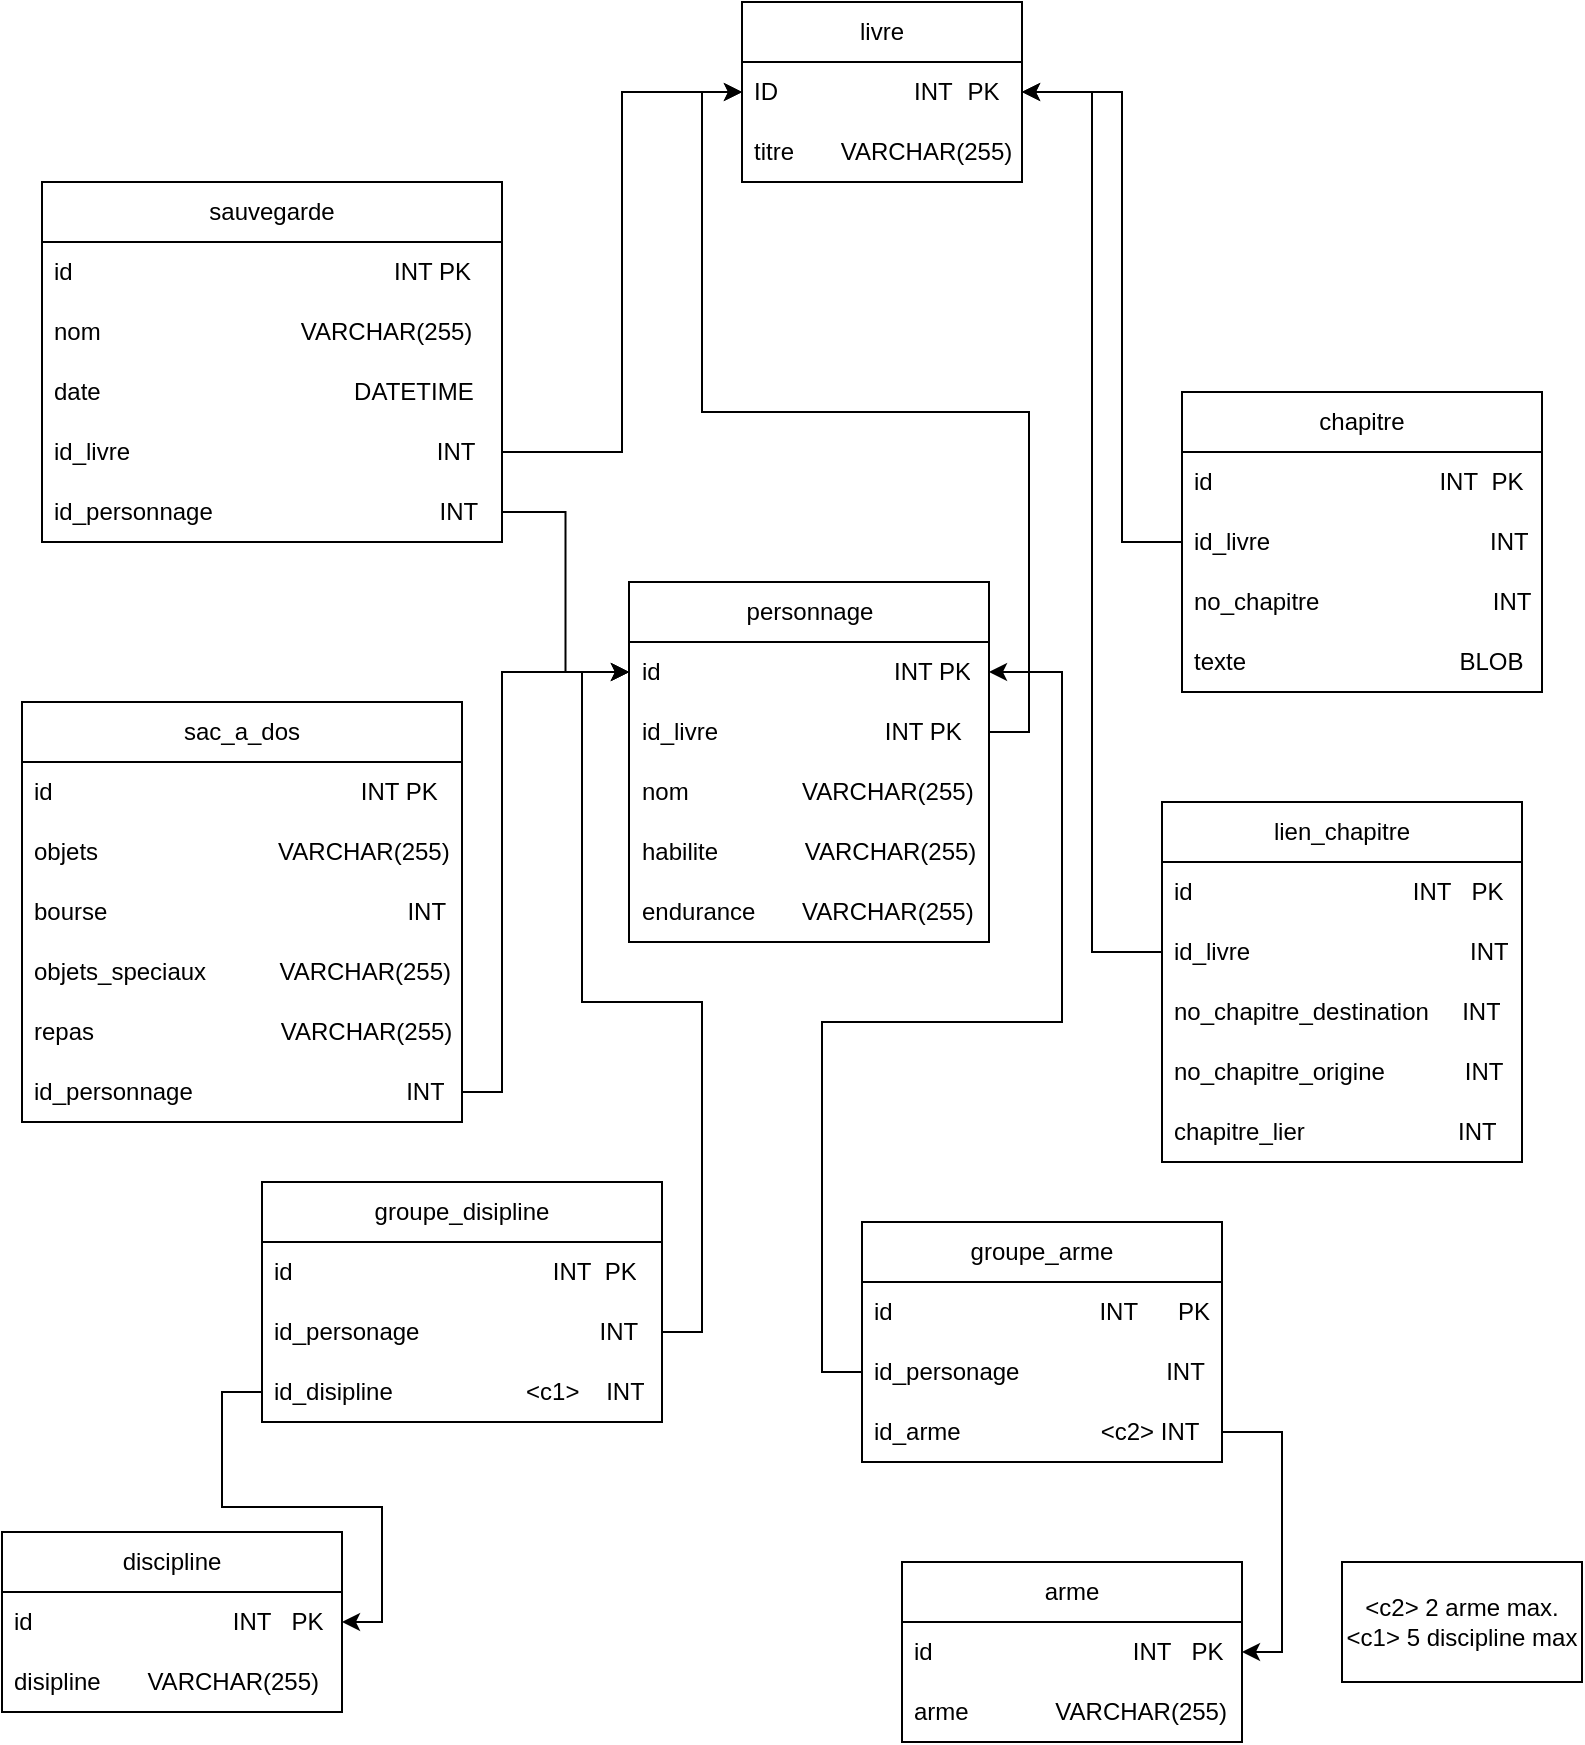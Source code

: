 <mxfile version="22.1.4" type="google">
  <diagram name="Page-1" id="_fISIAsS43vt0T3RJhWT">
    <mxGraphModel grid="1" page="1" gridSize="10" guides="1" tooltips="1" connect="1" arrows="1" fold="1" pageScale="1" pageWidth="827" pageHeight="1169" math="0" shadow="0">
      <root>
        <mxCell id="0" />
        <mxCell id="1" parent="0" />
        <mxCell id="5nWIDLDmSM9QNlosTWBB-1" value="livre" style="swimlane;fontStyle=0;childLayout=stackLayout;horizontal=1;startSize=30;horizontalStack=0;resizeParent=1;resizeParentMax=0;resizeLast=0;collapsible=1;marginBottom=0;whiteSpace=wrap;html=1;" vertex="1" parent="1">
          <mxGeometry x="380" y="270" width="140" height="90" as="geometry" />
        </mxCell>
        <mxCell id="5nWIDLDmSM9QNlosTWBB-4" value="ID&amp;nbsp;&lt;span style=&quot;white-space: pre;&quot;&gt;&#x9;&lt;/span&gt;&amp;nbsp; &amp;nbsp; &amp;nbsp; &amp;nbsp; &amp;nbsp; &amp;nbsp; &amp;nbsp; &amp;nbsp; INT&lt;span style=&quot;white-space: pre;&quot;&gt;&#x9;&lt;/span&gt;PK" style="text;strokeColor=none;fillColor=none;align=left;verticalAlign=middle;spacingLeft=4;spacingRight=4;overflow=hidden;points=[[0,0.5],[1,0.5]];portConstraint=eastwest;rotatable=0;whiteSpace=wrap;html=1;" vertex="1" parent="5nWIDLDmSM9QNlosTWBB-1">
          <mxGeometry y="30" width="140" height="30" as="geometry" />
        </mxCell>
        <mxCell id="5nWIDLDmSM9QNlosTWBB-2" value="titre&amp;nbsp; &amp;nbsp; &amp;nbsp; &amp;nbsp;VARCHAR(255)" style="text;strokeColor=none;fillColor=none;align=left;verticalAlign=middle;spacingLeft=4;spacingRight=4;overflow=hidden;points=[[0,0.5],[1,0.5]];portConstraint=eastwest;rotatable=0;whiteSpace=wrap;html=1;" vertex="1" parent="5nWIDLDmSM9QNlosTWBB-1">
          <mxGeometry y="60" width="140" height="30" as="geometry" />
        </mxCell>
        <mxCell id="5nWIDLDmSM9QNlosTWBB-14" value="&amp;lt;c2&amp;gt; 2 arme max.&lt;br&gt;&amp;lt;c1&amp;gt; 5 discipline max" style="rounded=0;whiteSpace=wrap;html=1;" vertex="1" parent="1">
          <mxGeometry x="680" y="1050" width="120" height="60" as="geometry" />
        </mxCell>
        <mxCell id="5nWIDLDmSM9QNlosTWBB-16" value="lien_chapitre" style="swimlane;fontStyle=0;childLayout=stackLayout;horizontal=1;startSize=30;horizontalStack=0;resizeParent=1;resizeParentMax=0;resizeLast=0;collapsible=1;marginBottom=0;whiteSpace=wrap;html=1;" vertex="1" parent="1">
          <mxGeometry x="590" y="670" width="180" height="180" as="geometry" />
        </mxCell>
        <mxCell id="5nWIDLDmSM9QNlosTWBB-7" value="id&amp;nbsp; &amp;nbsp; &amp;nbsp; &amp;nbsp; &amp;nbsp; &amp;nbsp; &amp;nbsp; &amp;nbsp; &amp;nbsp; &amp;nbsp; &amp;nbsp; &amp;nbsp; &amp;nbsp; &amp;nbsp; &amp;nbsp; &amp;nbsp; &amp;nbsp;INT&amp;nbsp; &amp;nbsp;PK" style="text;strokeColor=none;fillColor=none;align=left;verticalAlign=middle;spacingLeft=4;spacingRight=4;overflow=hidden;points=[[0,0.5],[1,0.5]];portConstraint=eastwest;rotatable=0;whiteSpace=wrap;html=1;" vertex="1" parent="5nWIDLDmSM9QNlosTWBB-16">
          <mxGeometry y="30" width="180" height="30" as="geometry" />
        </mxCell>
        <mxCell id="5nWIDLDmSM9QNlosTWBB-33" value="id_livre&amp;nbsp; &amp;nbsp; &amp;nbsp; &amp;nbsp; &amp;nbsp; &amp;nbsp; &amp;nbsp; &amp;nbsp; &amp;nbsp; &amp;nbsp; &amp;nbsp; &amp;nbsp; &amp;nbsp; &amp;nbsp; &amp;nbsp; &amp;nbsp; &amp;nbsp;INT" style="text;strokeColor=none;fillColor=none;align=left;verticalAlign=middle;spacingLeft=4;spacingRight=4;overflow=hidden;points=[[0,0.5],[1,0.5]];portConstraint=eastwest;rotatable=0;whiteSpace=wrap;html=1;" vertex="1" parent="5nWIDLDmSM9QNlosTWBB-16">
          <mxGeometry y="60" width="180" height="30" as="geometry" />
        </mxCell>
        <mxCell id="4sbm2EOBQqG20B3NACQz-50" value="no_chapitre_destination&amp;nbsp; &amp;nbsp; &amp;nbsp;INT" style="text;strokeColor=none;fillColor=none;align=left;verticalAlign=middle;spacingLeft=4;spacingRight=4;overflow=hidden;points=[[0,0.5],[1,0.5]];portConstraint=eastwest;rotatable=0;whiteSpace=wrap;html=1;" vertex="1" parent="5nWIDLDmSM9QNlosTWBB-16">
          <mxGeometry y="90" width="180" height="30" as="geometry" />
        </mxCell>
        <mxCell id="rj1XDq68sv5McHetJD-t-1" value="no_chapitre_origine&amp;nbsp; &amp;nbsp; &amp;nbsp; &amp;nbsp; &amp;nbsp; &amp;nbsp; INT" style="text;strokeColor=none;fillColor=none;align=left;verticalAlign=middle;spacingLeft=4;spacingRight=4;overflow=hidden;points=[[0,0.5],[1,0.5]];portConstraint=eastwest;rotatable=0;whiteSpace=wrap;html=1;" vertex="1" parent="5nWIDLDmSM9QNlosTWBB-16">
          <mxGeometry y="120" width="180" height="30" as="geometry" />
        </mxCell>
        <mxCell id="5nWIDLDmSM9QNlosTWBB-17" value="chapitre_lier&amp;nbsp; &amp;nbsp; &amp;nbsp; &amp;nbsp; &amp;nbsp; &amp;nbsp; &amp;nbsp; &amp;nbsp; &amp;nbsp; &amp;nbsp; &amp;nbsp; &amp;nbsp;INT" style="text;strokeColor=none;fillColor=none;align=left;verticalAlign=middle;spacingLeft=4;spacingRight=4;overflow=hidden;points=[[0,0.5],[1,0.5]];portConstraint=eastwest;rotatable=0;whiteSpace=wrap;html=1;" vertex="1" parent="5nWIDLDmSM9QNlosTWBB-16">
          <mxGeometry y="150" width="180" height="30" as="geometry" />
        </mxCell>
        <mxCell id="5nWIDLDmSM9QNlosTWBB-26" value="chapitre" style="swimlane;fontStyle=0;childLayout=stackLayout;horizontal=1;startSize=30;horizontalStack=0;resizeParent=1;resizeParentMax=0;resizeLast=0;collapsible=1;marginBottom=0;whiteSpace=wrap;html=1;" vertex="1" parent="1">
          <mxGeometry x="600" y="465" width="180" height="150" as="geometry" />
        </mxCell>
        <mxCell id="5nWIDLDmSM9QNlosTWBB-27" value="id&amp;nbsp; &amp;nbsp; &amp;nbsp; &amp;nbsp; &amp;nbsp; &amp;nbsp; &amp;nbsp; &amp;nbsp; &amp;nbsp; &amp;nbsp; &amp;nbsp; &amp;nbsp; &amp;nbsp; &amp;nbsp; &amp;nbsp; &amp;nbsp; &amp;nbsp; INT&amp;nbsp; PK" style="text;strokeColor=none;fillColor=none;align=left;verticalAlign=middle;spacingLeft=4;spacingRight=4;overflow=hidden;points=[[0,0.5],[1,0.5]];portConstraint=eastwest;rotatable=0;whiteSpace=wrap;html=1;" vertex="1" parent="5nWIDLDmSM9QNlosTWBB-26">
          <mxGeometry y="30" width="180" height="30" as="geometry" />
        </mxCell>
        <mxCell id="4sbm2EOBQqG20B3NACQz-49" value="id_livre&amp;nbsp; &amp;nbsp; &amp;nbsp; &amp;nbsp; &amp;nbsp; &amp;nbsp; &amp;nbsp; &amp;nbsp; &amp;nbsp; &amp;nbsp; &amp;nbsp; &amp;nbsp; &amp;nbsp; &amp;nbsp; &amp;nbsp; &amp;nbsp; &amp;nbsp;INT" style="text;strokeColor=none;fillColor=none;align=left;verticalAlign=middle;spacingLeft=4;spacingRight=4;overflow=hidden;points=[[0,0.5],[1,0.5]];portConstraint=eastwest;rotatable=0;whiteSpace=wrap;html=1;" vertex="1" parent="5nWIDLDmSM9QNlosTWBB-26">
          <mxGeometry y="60" width="180" height="30" as="geometry" />
        </mxCell>
        <mxCell id="rj1XDq68sv5McHetJD-t-2" value="no_chapitre&amp;nbsp; &amp;nbsp; &amp;nbsp; &amp;nbsp; &amp;nbsp; &amp;nbsp; &amp;nbsp; &amp;nbsp; &amp;nbsp; &amp;nbsp; &amp;nbsp; &amp;nbsp; &amp;nbsp; INT" style="text;strokeColor=none;fillColor=none;align=left;verticalAlign=middle;spacingLeft=4;spacingRight=4;overflow=hidden;points=[[0,0.5],[1,0.5]];portConstraint=eastwest;rotatable=0;whiteSpace=wrap;html=1;" vertex="1" parent="5nWIDLDmSM9QNlosTWBB-26">
          <mxGeometry y="90" width="180" height="30" as="geometry" />
        </mxCell>
        <mxCell id="5nWIDLDmSM9QNlosTWBB-34" value="texte&amp;nbsp; &amp;nbsp; &amp;nbsp; &amp;nbsp; &amp;nbsp; &amp;nbsp; &amp;nbsp; &amp;nbsp; &amp;nbsp; &amp;nbsp; &amp;nbsp; &amp;nbsp; &amp;nbsp; &amp;nbsp; &amp;nbsp; &amp;nbsp; BLOB" style="text;strokeColor=none;fillColor=none;align=left;verticalAlign=middle;spacingLeft=4;spacingRight=4;overflow=hidden;points=[[0,0.5],[1,0.5]];portConstraint=eastwest;rotatable=0;whiteSpace=wrap;html=1;" vertex="1" parent="5nWIDLDmSM9QNlosTWBB-26">
          <mxGeometry y="120" width="180" height="30" as="geometry" />
        </mxCell>
        <mxCell id="5nWIDLDmSM9QNlosTWBB-35" value="personnage" style="swimlane;fontStyle=0;childLayout=stackLayout;horizontal=1;startSize=30;horizontalStack=0;resizeParent=1;resizeParentMax=0;resizeLast=0;collapsible=1;marginBottom=0;whiteSpace=wrap;html=1;" vertex="1" parent="1">
          <mxGeometry x="323.5" y="560" width="180" height="180" as="geometry" />
        </mxCell>
        <mxCell id="5nWIDLDmSM9QNlosTWBB-36" value="id&amp;nbsp; &amp;nbsp; &amp;nbsp; &amp;nbsp; &amp;nbsp; &amp;nbsp; &amp;nbsp; &amp;nbsp; &amp;nbsp; &amp;nbsp; &amp;nbsp; &amp;nbsp; &amp;nbsp; &amp;nbsp; &amp;nbsp; &amp;nbsp; &amp;nbsp; &amp;nbsp;INT PK" style="text;strokeColor=none;fillColor=none;align=left;verticalAlign=middle;spacingLeft=4;spacingRight=4;overflow=hidden;points=[[0,0.5],[1,0.5]];portConstraint=eastwest;rotatable=0;whiteSpace=wrap;html=1;" vertex="1" parent="5nWIDLDmSM9QNlosTWBB-35">
          <mxGeometry y="30" width="180" height="30" as="geometry" />
        </mxCell>
        <mxCell id="1-YImkQfyu-y9lqLh59H-1" value="id_livre&amp;nbsp; &amp;nbsp; &amp;nbsp; &amp;nbsp; &amp;nbsp; &amp;nbsp; &amp;nbsp; &amp;nbsp; &amp;nbsp; &amp;nbsp; &amp;nbsp; &amp;nbsp; &amp;nbsp;INT PK" style="text;strokeColor=none;fillColor=none;align=left;verticalAlign=middle;spacingLeft=4;spacingRight=4;overflow=hidden;points=[[0,0.5],[1,0.5]];portConstraint=eastwest;rotatable=0;whiteSpace=wrap;html=1;" vertex="1" parent="5nWIDLDmSM9QNlosTWBB-35">
          <mxGeometry y="60" width="180" height="30" as="geometry" />
        </mxCell>
        <mxCell id="4sbm2EOBQqG20B3NACQz-19" value="nom&amp;nbsp; &amp;nbsp; &amp;nbsp; &amp;nbsp; &amp;nbsp; &amp;nbsp; &amp;nbsp; &amp;nbsp; &amp;nbsp;VARCHAR(255)" style="text;strokeColor=none;fillColor=none;align=left;verticalAlign=middle;spacingLeft=4;spacingRight=4;overflow=hidden;points=[[0,0.5],[1,0.5]];portConstraint=eastwest;rotatable=0;whiteSpace=wrap;html=1;" vertex="1" parent="5nWIDLDmSM9QNlosTWBB-35">
          <mxGeometry y="90" width="180" height="30" as="geometry" />
        </mxCell>
        <mxCell id="5nWIDLDmSM9QNlosTWBB-42" value="habilite&amp;nbsp; &amp;nbsp; &amp;nbsp; &amp;nbsp; &amp;nbsp; &amp;nbsp; &amp;nbsp;VARCHAR(255)" style="text;strokeColor=none;fillColor=none;align=left;verticalAlign=middle;spacingLeft=4;spacingRight=4;overflow=hidden;points=[[0,0.5],[1,0.5]];portConstraint=eastwest;rotatable=0;whiteSpace=wrap;html=1;" vertex="1" parent="5nWIDLDmSM9QNlosTWBB-35">
          <mxGeometry y="120" width="180" height="30" as="geometry" />
        </mxCell>
        <mxCell id="5nWIDLDmSM9QNlosTWBB-38" value="endurance&amp;nbsp; &amp;nbsp; &amp;nbsp; &amp;nbsp;VARCHAR(255)" style="text;strokeColor=none;fillColor=none;align=left;verticalAlign=middle;spacingLeft=4;spacingRight=4;overflow=hidden;points=[[0,0.5],[1,0.5]];portConstraint=eastwest;rotatable=0;whiteSpace=wrap;html=1;" vertex="1" parent="5nWIDLDmSM9QNlosTWBB-35">
          <mxGeometry y="150" width="180" height="30" as="geometry" />
        </mxCell>
        <mxCell id="ViWWnfn36A3kfEYD5QgW-9" value="sauvegarde" style="swimlane;fontStyle=0;childLayout=stackLayout;horizontal=1;startSize=30;horizontalStack=0;resizeParent=1;resizeParentMax=0;resizeLast=0;collapsible=1;marginBottom=0;whiteSpace=wrap;html=1;" vertex="1" parent="1">
          <mxGeometry x="30" y="360" width="230" height="180" as="geometry" />
        </mxCell>
        <mxCell id="ViWWnfn36A3kfEYD5QgW-10" value="id&lt;span style=&quot;white-space: pre;&quot;&gt;&#x9;&lt;/span&gt;&amp;nbsp; &amp;nbsp; &amp;nbsp; &amp;nbsp; &amp;nbsp; &amp;nbsp; &amp;nbsp; &amp;nbsp; &amp;nbsp; &amp;nbsp; &amp;nbsp; &amp;nbsp; &amp;nbsp; &amp;nbsp; &amp;nbsp; &amp;nbsp; &amp;nbsp; &amp;nbsp; &amp;nbsp; &amp;nbsp; &amp;nbsp; &amp;nbsp;INT PK" style="text;strokeColor=none;fillColor=none;align=left;verticalAlign=middle;spacingLeft=4;spacingRight=4;overflow=hidden;points=[[0,0.5],[1,0.5]];portConstraint=eastwest;rotatable=0;whiteSpace=wrap;html=1;" vertex="1" parent="ViWWnfn36A3kfEYD5QgW-9">
          <mxGeometry y="30" width="230" height="30" as="geometry" />
        </mxCell>
        <mxCell id="4sbm2EOBQqG20B3NACQz-47" value="nom&amp;nbsp; &amp;nbsp; &amp;nbsp; &amp;nbsp; &amp;nbsp; &amp;nbsp; &amp;nbsp; &amp;nbsp; &amp;nbsp; &amp;nbsp; &amp;nbsp; &amp;nbsp; &amp;nbsp; &amp;nbsp; &amp;nbsp; VARCHAR(255)" style="text;strokeColor=none;fillColor=none;align=left;verticalAlign=middle;spacingLeft=4;spacingRight=4;overflow=hidden;points=[[0,0.5],[1,0.5]];portConstraint=eastwest;rotatable=0;whiteSpace=wrap;html=1;" vertex="1" parent="ViWWnfn36A3kfEYD5QgW-9">
          <mxGeometry y="60" width="230" height="30" as="geometry" />
        </mxCell>
        <mxCell id="ViWWnfn36A3kfEYD5QgW-11" value="date&amp;nbsp; &amp;nbsp; &amp;nbsp; &amp;nbsp; &amp;nbsp; &amp;nbsp; &amp;nbsp; &amp;nbsp; &amp;nbsp; &amp;nbsp; &amp;nbsp; &amp;nbsp; &amp;nbsp; &amp;nbsp; &amp;nbsp; &amp;nbsp; &amp;nbsp; &amp;nbsp; &amp;nbsp; DATETIME" style="text;strokeColor=none;fillColor=none;align=left;verticalAlign=middle;spacingLeft=4;spacingRight=4;overflow=hidden;points=[[0,0.5],[1,0.5]];portConstraint=eastwest;rotatable=0;whiteSpace=wrap;html=1;" vertex="1" parent="ViWWnfn36A3kfEYD5QgW-9">
          <mxGeometry y="90" width="230" height="30" as="geometry" />
        </mxCell>
        <mxCell id="4sbm2EOBQqG20B3NACQz-48" value="id_livre&amp;nbsp; &amp;nbsp; &amp;nbsp; &amp;nbsp; &amp;nbsp; &amp;nbsp; &amp;nbsp; &amp;nbsp; &amp;nbsp; &amp;nbsp; &amp;nbsp; &amp;nbsp; &amp;nbsp; &amp;nbsp; &amp;nbsp; &amp;nbsp; &amp;nbsp; &amp;nbsp; &amp;nbsp; &amp;nbsp; &amp;nbsp; &amp;nbsp; &amp;nbsp; INT" style="text;strokeColor=none;fillColor=none;align=left;verticalAlign=middle;spacingLeft=4;spacingRight=4;overflow=hidden;points=[[0,0.5],[1,0.5]];portConstraint=eastwest;rotatable=0;whiteSpace=wrap;html=1;" vertex="1" parent="ViWWnfn36A3kfEYD5QgW-9">
          <mxGeometry y="120" width="230" height="30" as="geometry" />
        </mxCell>
        <mxCell id="1-YImkQfyu-y9lqLh59H-2" value="id_personnage&amp;nbsp; &amp;nbsp; &amp;nbsp; &amp;nbsp; &amp;nbsp; &amp;nbsp; &amp;nbsp; &amp;nbsp; &amp;nbsp; &amp;nbsp; &amp;nbsp; &amp;nbsp; &amp;nbsp; &amp;nbsp; &amp;nbsp; &amp;nbsp; &amp;nbsp; INT" style="text;strokeColor=none;fillColor=none;align=left;verticalAlign=middle;spacingLeft=4;spacingRight=4;overflow=hidden;points=[[0,0.5],[1,0.5]];portConstraint=eastwest;rotatable=0;whiteSpace=wrap;html=1;" vertex="1" parent="ViWWnfn36A3kfEYD5QgW-9">
          <mxGeometry y="150" width="230" height="30" as="geometry" />
        </mxCell>
        <mxCell id="4sbm2EOBQqG20B3NACQz-1" value="arme" style="swimlane;fontStyle=0;childLayout=stackLayout;horizontal=1;startSize=30;horizontalStack=0;resizeParent=1;resizeParentMax=0;resizeLast=0;collapsible=1;marginBottom=0;whiteSpace=wrap;html=1;" vertex="1" parent="1">
          <mxGeometry x="460" y="1050" width="170" height="90" as="geometry" />
        </mxCell>
        <mxCell id="4sbm2EOBQqG20B3NACQz-2" value="id&amp;nbsp; &amp;nbsp; &amp;nbsp; &amp;nbsp; &amp;nbsp; &amp;nbsp; &amp;nbsp; &amp;nbsp; &amp;nbsp; &amp;nbsp; &amp;nbsp; &amp;nbsp; &amp;nbsp; &amp;nbsp; &amp;nbsp; INT&amp;nbsp; &amp;nbsp;PK" style="text;strokeColor=none;fillColor=none;align=left;verticalAlign=middle;spacingLeft=4;spacingRight=4;overflow=hidden;points=[[0,0.5],[1,0.5]];portConstraint=eastwest;rotatable=0;whiteSpace=wrap;html=1;" vertex="1" parent="4sbm2EOBQqG20B3NACQz-1">
          <mxGeometry y="30" width="170" height="30" as="geometry" />
        </mxCell>
        <mxCell id="4sbm2EOBQqG20B3NACQz-3" value="arme&amp;nbsp; &amp;nbsp; &amp;nbsp; &amp;nbsp; &amp;nbsp; &amp;nbsp; &amp;nbsp;VARCHAR(255)" style="text;strokeColor=none;fillColor=none;align=left;verticalAlign=middle;spacingLeft=4;spacingRight=4;overflow=hidden;points=[[0,0.5],[1,0.5]];portConstraint=eastwest;rotatable=0;whiteSpace=wrap;html=1;" vertex="1" parent="4sbm2EOBQqG20B3NACQz-1">
          <mxGeometry y="60" width="170" height="30" as="geometry" />
        </mxCell>
        <mxCell id="4sbm2EOBQqG20B3NACQz-22" value="sac_a_dos" style="swimlane;fontStyle=0;childLayout=stackLayout;horizontal=1;startSize=30;horizontalStack=0;resizeParent=1;resizeParentMax=0;resizeLast=0;collapsible=1;marginBottom=0;whiteSpace=wrap;html=1;" vertex="1" parent="1">
          <mxGeometry x="20" y="620" width="220" height="210" as="geometry" />
        </mxCell>
        <mxCell id="4sbm2EOBQqG20B3NACQz-23" value="id&amp;nbsp; &amp;nbsp; &amp;nbsp;&lt;span style=&quot;white-space: pre;&quot;&gt;&#x9;&lt;/span&gt;&amp;nbsp; &amp;nbsp; &amp;nbsp; &amp;nbsp; &amp;nbsp; &amp;nbsp; &amp;nbsp; &amp;nbsp; &amp;nbsp; &amp;nbsp; &amp;nbsp; &amp;nbsp; &amp;nbsp; &amp;nbsp; &amp;nbsp; &amp;nbsp; &amp;nbsp;INT PK" style="text;strokeColor=none;fillColor=none;align=left;verticalAlign=middle;spacingLeft=4;spacingRight=4;overflow=hidden;points=[[0,0.5],[1,0.5]];portConstraint=eastwest;rotatable=0;whiteSpace=wrap;html=1;" vertex="1" parent="4sbm2EOBQqG20B3NACQz-22">
          <mxGeometry y="30" width="220" height="30" as="geometry" />
        </mxCell>
        <mxCell id="4sbm2EOBQqG20B3NACQz-30" value="objets&amp;nbsp; &amp;nbsp; &amp;nbsp; &amp;nbsp; &amp;nbsp; &amp;nbsp; &amp;nbsp; &amp;nbsp; &amp;nbsp; &amp;nbsp; &amp;nbsp; &amp;nbsp; &amp;nbsp; &amp;nbsp;VARCHAR(255)" style="text;strokeColor=none;fillColor=none;align=left;verticalAlign=middle;spacingLeft=4;spacingRight=4;overflow=hidden;points=[[0,0.5],[1,0.5]];portConstraint=eastwest;rotatable=0;whiteSpace=wrap;html=1;" vertex="1" parent="4sbm2EOBQqG20B3NACQz-22">
          <mxGeometry y="60" width="220" height="30" as="geometry" />
        </mxCell>
        <mxCell id="4sbm2EOBQqG20B3NACQz-28" value="bourse&amp;nbsp; &amp;nbsp; &amp;nbsp; &amp;nbsp; &amp;nbsp; &amp;nbsp; &amp;nbsp; &amp;nbsp; &amp;nbsp; &amp;nbsp; &amp;nbsp; &amp;nbsp; &amp;nbsp; &amp;nbsp; &amp;nbsp; &amp;nbsp; &amp;nbsp; &amp;nbsp; &amp;nbsp; &amp;nbsp; &amp;nbsp; &amp;nbsp; &amp;nbsp;INT" style="text;strokeColor=none;fillColor=none;align=left;verticalAlign=middle;spacingLeft=4;spacingRight=4;overflow=hidden;points=[[0,0.5],[1,0.5]];portConstraint=eastwest;rotatable=0;whiteSpace=wrap;html=1;" vertex="1" parent="4sbm2EOBQqG20B3NACQz-22">
          <mxGeometry y="90" width="220" height="30" as="geometry" />
        </mxCell>
        <mxCell id="4sbm2EOBQqG20B3NACQz-29" value="objets_speciaux&amp;nbsp; &amp;nbsp; &amp;nbsp; &amp;nbsp; &amp;nbsp; &amp;nbsp;VARCHAR(255)" style="text;strokeColor=none;fillColor=none;align=left;verticalAlign=middle;spacingLeft=4;spacingRight=4;overflow=hidden;points=[[0,0.5],[1,0.5]];portConstraint=eastwest;rotatable=0;whiteSpace=wrap;html=1;" vertex="1" parent="4sbm2EOBQqG20B3NACQz-22">
          <mxGeometry y="120" width="220" height="30" as="geometry" />
        </mxCell>
        <mxCell id="4sbm2EOBQqG20B3NACQz-24" value="repas&amp;nbsp; &amp;nbsp; &amp;nbsp; &amp;nbsp; &amp;nbsp; &amp;nbsp; &amp;nbsp; &amp;nbsp; &amp;nbsp; &amp;nbsp; &amp;nbsp; &amp;nbsp; &amp;nbsp; &amp;nbsp; VARCHAR(255)" style="text;strokeColor=none;fillColor=none;align=left;verticalAlign=middle;spacingLeft=4;spacingRight=4;overflow=hidden;points=[[0,0.5],[1,0.5]];portConstraint=eastwest;rotatable=0;whiteSpace=wrap;html=1;" vertex="1" parent="4sbm2EOBQqG20B3NACQz-22">
          <mxGeometry y="150" width="220" height="30" as="geometry" />
        </mxCell>
        <mxCell id="1-YImkQfyu-y9lqLh59H-3" value="id_personnage&amp;nbsp; &amp;nbsp; &amp;nbsp; &amp;nbsp; &amp;nbsp; &amp;nbsp; &amp;nbsp; &amp;nbsp; &amp;nbsp; &amp;nbsp; &amp;nbsp; &amp;nbsp; &amp;nbsp; &amp;nbsp; &amp;nbsp; &amp;nbsp; INT" style="text;strokeColor=none;fillColor=none;align=left;verticalAlign=middle;spacingLeft=4;spacingRight=4;overflow=hidden;points=[[0,0.5],[1,0.5]];portConstraint=eastwest;rotatable=0;whiteSpace=wrap;html=1;" vertex="1" parent="4sbm2EOBQqG20B3NACQz-22">
          <mxGeometry y="180" width="220" height="30" as="geometry" />
        </mxCell>
        <mxCell id="4sbm2EOBQqG20B3NACQz-31" value="discipline" style="swimlane;fontStyle=0;childLayout=stackLayout;horizontal=1;startSize=30;horizontalStack=0;resizeParent=1;resizeParentMax=0;resizeLast=0;collapsible=1;marginBottom=0;whiteSpace=wrap;html=1;" vertex="1" parent="1">
          <mxGeometry x="10" y="1035" width="170" height="90" as="geometry" />
        </mxCell>
        <mxCell id="4sbm2EOBQqG20B3NACQz-32" value="id&amp;nbsp; &amp;nbsp; &amp;nbsp; &amp;nbsp; &amp;nbsp; &amp;nbsp; &amp;nbsp; &amp;nbsp; &amp;nbsp; &amp;nbsp; &amp;nbsp; &amp;nbsp; &amp;nbsp; &amp;nbsp; &amp;nbsp; INT&amp;nbsp; &amp;nbsp;PK" style="text;strokeColor=none;fillColor=none;align=left;verticalAlign=middle;spacingLeft=4;spacingRight=4;overflow=hidden;points=[[0,0.5],[1,0.5]];portConstraint=eastwest;rotatable=0;whiteSpace=wrap;html=1;" vertex="1" parent="4sbm2EOBQqG20B3NACQz-31">
          <mxGeometry y="30" width="170" height="30" as="geometry" />
        </mxCell>
        <mxCell id="4sbm2EOBQqG20B3NACQz-37" value="disipline&amp;nbsp; &amp;nbsp; &amp;nbsp; &amp;nbsp;VARCHAR(255)" style="text;strokeColor=none;fillColor=none;align=left;verticalAlign=middle;spacingLeft=4;spacingRight=4;overflow=hidden;points=[[0,0.5],[1,0.5]];portConstraint=eastwest;rotatable=0;whiteSpace=wrap;html=1;" vertex="1" parent="4sbm2EOBQqG20B3NACQz-31">
          <mxGeometry y="60" width="170" height="30" as="geometry" />
        </mxCell>
        <mxCell id="4sbm2EOBQqG20B3NACQz-38" value="groupe_disipline" style="swimlane;fontStyle=0;childLayout=stackLayout;horizontal=1;startSize=30;horizontalStack=0;resizeParent=1;resizeParentMax=0;resizeLast=0;collapsible=1;marginBottom=0;whiteSpace=wrap;html=1;" vertex="1" parent="1">
          <mxGeometry x="140" y="860" width="200" height="120" as="geometry" />
        </mxCell>
        <mxCell id="4sbm2EOBQqG20B3NACQz-39" value="id&amp;nbsp; &amp;nbsp; &amp;nbsp; &amp;nbsp; &amp;nbsp; &amp;nbsp; &amp;nbsp; &amp;nbsp; &amp;nbsp; &amp;nbsp; &amp;nbsp; &amp;nbsp; &amp;nbsp; &amp;nbsp; &amp;nbsp; &amp;nbsp; &amp;nbsp; &amp;nbsp; &amp;nbsp; &amp;nbsp;INT&amp;nbsp; PK" style="text;strokeColor=none;fillColor=none;align=left;verticalAlign=middle;spacingLeft=4;spacingRight=4;overflow=hidden;points=[[0,0.5],[1,0.5]];portConstraint=eastwest;rotatable=0;whiteSpace=wrap;html=1;" vertex="1" parent="4sbm2EOBQqG20B3NACQz-38">
          <mxGeometry y="30" width="200" height="30" as="geometry" />
        </mxCell>
        <mxCell id="4sbm2EOBQqG20B3NACQz-40" value="id_personage&amp;nbsp; &amp;nbsp; &amp;nbsp; &amp;nbsp; &amp;nbsp; &amp;nbsp; &amp;nbsp; &amp;nbsp; &amp;nbsp; &amp;nbsp; &amp;nbsp; &amp;nbsp; &amp;nbsp; &amp;nbsp;INT" style="text;strokeColor=none;fillColor=none;align=left;verticalAlign=middle;spacingLeft=4;spacingRight=4;overflow=hidden;points=[[0,0.5],[1,0.5]];portConstraint=eastwest;rotatable=0;whiteSpace=wrap;html=1;" vertex="1" parent="4sbm2EOBQqG20B3NACQz-38">
          <mxGeometry y="60" width="200" height="30" as="geometry" />
        </mxCell>
        <mxCell id="4sbm2EOBQqG20B3NACQz-41" value="id_disipline&amp;nbsp; &amp;nbsp; &amp;nbsp; &amp;nbsp; &amp;nbsp; &amp;nbsp; &amp;nbsp; &amp;nbsp; &amp;nbsp; &amp;nbsp; &amp;lt;c1&amp;gt;&amp;nbsp; &amp;nbsp; INT" style="text;strokeColor=none;fillColor=none;align=left;verticalAlign=middle;spacingLeft=4;spacingRight=4;overflow=hidden;points=[[0,0.5],[1,0.5]];portConstraint=eastwest;rotatable=0;whiteSpace=wrap;html=1;" vertex="1" parent="4sbm2EOBQqG20B3NACQz-38">
          <mxGeometry y="90" width="200" height="30" as="geometry" />
        </mxCell>
        <mxCell id="4sbm2EOBQqG20B3NACQz-42" value="groupe_arme" style="swimlane;fontStyle=0;childLayout=stackLayout;horizontal=1;startSize=30;horizontalStack=0;resizeParent=1;resizeParentMax=0;resizeLast=0;collapsible=1;marginBottom=0;whiteSpace=wrap;html=1;" vertex="1" parent="1">
          <mxGeometry x="440" y="880" width="180" height="120" as="geometry" />
        </mxCell>
        <mxCell id="4sbm2EOBQqG20B3NACQz-43" value="id&amp;nbsp; &amp;nbsp; &amp;nbsp; &amp;nbsp; &amp;nbsp; &amp;nbsp; &amp;nbsp; &amp;nbsp; &amp;nbsp; &amp;nbsp; &amp;nbsp; &amp;nbsp; &amp;nbsp; &amp;nbsp; &amp;nbsp; &amp;nbsp;INT&amp;nbsp; &amp;nbsp; &amp;nbsp; PK" style="text;strokeColor=none;fillColor=none;align=left;verticalAlign=middle;spacingLeft=4;spacingRight=4;overflow=hidden;points=[[0,0.5],[1,0.5]];portConstraint=eastwest;rotatable=0;whiteSpace=wrap;html=1;" vertex="1" parent="4sbm2EOBQqG20B3NACQz-42">
          <mxGeometry y="30" width="180" height="30" as="geometry" />
        </mxCell>
        <mxCell id="4sbm2EOBQqG20B3NACQz-44" value="id_personage&amp;nbsp; &amp;nbsp; &amp;nbsp; &amp;nbsp; &amp;nbsp; &amp;nbsp; &amp;nbsp; &amp;nbsp; &amp;nbsp; &amp;nbsp; &amp;nbsp; INT&amp;nbsp;" style="text;strokeColor=none;fillColor=none;align=left;verticalAlign=middle;spacingLeft=4;spacingRight=4;overflow=hidden;points=[[0,0.5],[1,0.5]];portConstraint=eastwest;rotatable=0;whiteSpace=wrap;html=1;" vertex="1" parent="4sbm2EOBQqG20B3NACQz-42">
          <mxGeometry y="60" width="180" height="30" as="geometry" />
        </mxCell>
        <mxCell id="4sbm2EOBQqG20B3NACQz-45" value="id_arme&amp;nbsp; &amp;nbsp; &amp;nbsp; &amp;nbsp; &amp;nbsp; &amp;nbsp; &amp;nbsp; &amp;nbsp; &amp;nbsp; &amp;nbsp; &amp;nbsp;&amp;lt;c2&amp;gt; INT" style="text;strokeColor=none;fillColor=none;align=left;verticalAlign=middle;spacingLeft=4;spacingRight=4;overflow=hidden;points=[[0,0.5],[1,0.5]];portConstraint=eastwest;rotatable=0;whiteSpace=wrap;html=1;" vertex="1" parent="4sbm2EOBQqG20B3NACQz-42">
          <mxGeometry y="90" width="180" height="30" as="geometry" />
        </mxCell>
        <mxCell id="1-YImkQfyu-y9lqLh59H-5" style="edgeStyle=orthogonalEdgeStyle;rounded=0;orthogonalLoop=1;jettySize=auto;html=1;entryX=1;entryY=0.5;entryDx=0;entryDy=0;" edge="1" parent="1" source="4sbm2EOBQqG20B3NACQz-49" target="5nWIDLDmSM9QNlosTWBB-4">
          <mxGeometry relative="1" as="geometry">
            <mxPoint x="380" y="490" as="targetPoint" />
            <Array as="points">
              <mxPoint x="570" y="540" />
              <mxPoint x="570" y="315" />
            </Array>
          </mxGeometry>
        </mxCell>
        <mxCell id="1-YImkQfyu-y9lqLh59H-6" style="edgeStyle=orthogonalEdgeStyle;rounded=0;orthogonalLoop=1;jettySize=auto;html=1;entryX=0;entryY=0.5;entryDx=0;entryDy=0;" edge="1" parent="1" source="4sbm2EOBQqG20B3NACQz-48" target="5nWIDLDmSM9QNlosTWBB-4">
          <mxGeometry relative="1" as="geometry" />
        </mxCell>
        <mxCell id="1-YImkQfyu-y9lqLh59H-7" style="edgeStyle=orthogonalEdgeStyle;rounded=0;orthogonalLoop=1;jettySize=auto;html=1;exitX=1;exitY=0.5;exitDx=0;exitDy=0;" edge="1" parent="1" source="1-YImkQfyu-y9lqLh59H-2" target="5nWIDLDmSM9QNlosTWBB-36">
          <mxGeometry relative="1" as="geometry" />
        </mxCell>
        <mxCell id="1-YImkQfyu-y9lqLh59H-8" style="edgeStyle=orthogonalEdgeStyle;rounded=0;orthogonalLoop=1;jettySize=auto;html=1;entryX=0;entryY=0.5;entryDx=0;entryDy=0;" edge="1" parent="1" source="1-YImkQfyu-y9lqLh59H-3" target="5nWIDLDmSM9QNlosTWBB-36">
          <mxGeometry relative="1" as="geometry">
            <Array as="points">
              <mxPoint x="260" y="815" />
              <mxPoint x="260" y="605" />
            </Array>
          </mxGeometry>
        </mxCell>
        <mxCell id="1-YImkQfyu-y9lqLh59H-9" style="edgeStyle=orthogonalEdgeStyle;rounded=0;orthogonalLoop=1;jettySize=auto;html=1;entryX=1;entryY=0.5;entryDx=0;entryDy=0;" edge="1" parent="1" source="5nWIDLDmSM9QNlosTWBB-33" target="5nWIDLDmSM9QNlosTWBB-4">
          <mxGeometry relative="1" as="geometry" />
        </mxCell>
        <mxCell id="1-YImkQfyu-y9lqLh59H-10" style="edgeStyle=orthogonalEdgeStyle;rounded=0;orthogonalLoop=1;jettySize=auto;html=1;entryX=0;entryY=0.5;entryDx=0;entryDy=0;" edge="1" parent="1" source="1-YImkQfyu-y9lqLh59H-1" target="5nWIDLDmSM9QNlosTWBB-4">
          <mxGeometry relative="1" as="geometry" />
        </mxCell>
        <mxCell id="1-YImkQfyu-y9lqLh59H-12" style="edgeStyle=orthogonalEdgeStyle;rounded=0;orthogonalLoop=1;jettySize=auto;html=1;entryX=1;entryY=0.5;entryDx=0;entryDy=0;" edge="1" parent="1" source="4sbm2EOBQqG20B3NACQz-44" target="5nWIDLDmSM9QNlosTWBB-36">
          <mxGeometry relative="1" as="geometry">
            <Array as="points">
              <mxPoint x="420" y="955" />
              <mxPoint x="420" y="780" />
              <mxPoint x="540" y="780" />
              <mxPoint x="540" y="605" />
            </Array>
          </mxGeometry>
        </mxCell>
        <mxCell id="1-YImkQfyu-y9lqLh59H-13" style="edgeStyle=orthogonalEdgeStyle;rounded=0;orthogonalLoop=1;jettySize=auto;html=1;entryX=1;entryY=0.5;entryDx=0;entryDy=0;" edge="1" parent="1" source="4sbm2EOBQqG20B3NACQz-45" target="4sbm2EOBQqG20B3NACQz-2">
          <mxGeometry relative="1" as="geometry" />
        </mxCell>
        <mxCell id="1-YImkQfyu-y9lqLh59H-16" style="edgeStyle=orthogonalEdgeStyle;rounded=0;orthogonalLoop=1;jettySize=auto;html=1;entryX=0;entryY=0.5;entryDx=0;entryDy=0;" edge="1" parent="1" source="4sbm2EOBQqG20B3NACQz-40" target="5nWIDLDmSM9QNlosTWBB-36">
          <mxGeometry relative="1" as="geometry">
            <Array as="points">
              <mxPoint x="360" y="935" />
              <mxPoint x="360" y="770" />
              <mxPoint x="300" y="770" />
              <mxPoint x="300" y="605" />
            </Array>
          </mxGeometry>
        </mxCell>
        <mxCell id="1-YImkQfyu-y9lqLh59H-18" style="edgeStyle=orthogonalEdgeStyle;rounded=0;orthogonalLoop=1;jettySize=auto;html=1;" edge="1" parent="1" source="4sbm2EOBQqG20B3NACQz-41" target="4sbm2EOBQqG20B3NACQz-32">
          <mxGeometry relative="1" as="geometry" />
        </mxCell>
      </root>
    </mxGraphModel>
  </diagram>
</mxfile>
